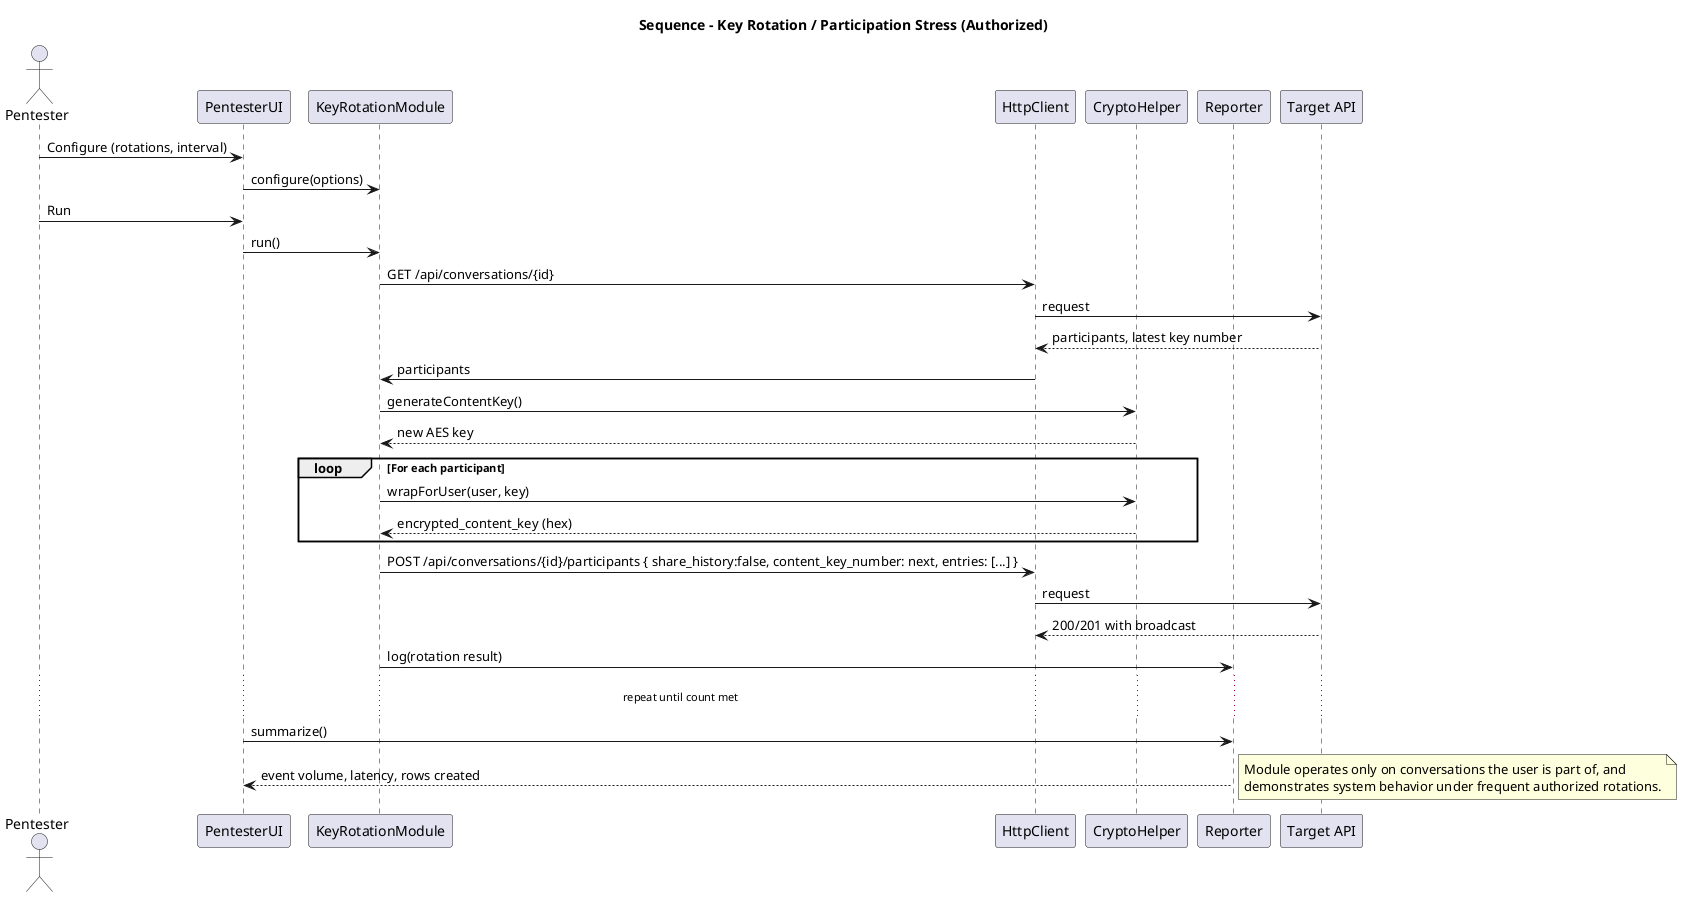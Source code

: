 @startuml aclient_seq_key_rotation
title Sequence – Key Rotation / Participation Stress (Authorized)

actor Pentester as PT
participant "PentesterUI" as UI
participant "KeyRotationModule" as KR
participant "HttpClient" as HTTP
participant "CryptoHelper" as CH
participant "Reporter" as R
participant "Target API" as API

PT -> UI: Configure (rotations, interval)
UI -> KR: configure(options)
PT -> UI: Run
UI -> KR: run()
KR -> HTTP: GET /api/conversations/{id}
HTTP -> API: request
API --> HTTP: participants, latest key number
HTTP -> KR: participants
KR -> CH: generateContentKey()
CH --> KR: new AES key
loop For each participant
  KR -> CH: wrapForUser(user, key)
  CH --> KR: encrypted_content_key (hex)
end
KR -> HTTP: POST /api/conversations/{id}/participants { share_history:false, content_key_number: next, entries: [...] }
HTTP -> API: request
API --> HTTP: 200/201 with broadcast
KR -> R: log(rotation result)
... repeat until count met ...
UI -> R: summarize()
R --> UI: event volume, latency, rows created

note right
 Module operates only on conversations the user is part of, and
 demonstrates system behavior under frequent authorized rotations.
end note

@enduml
